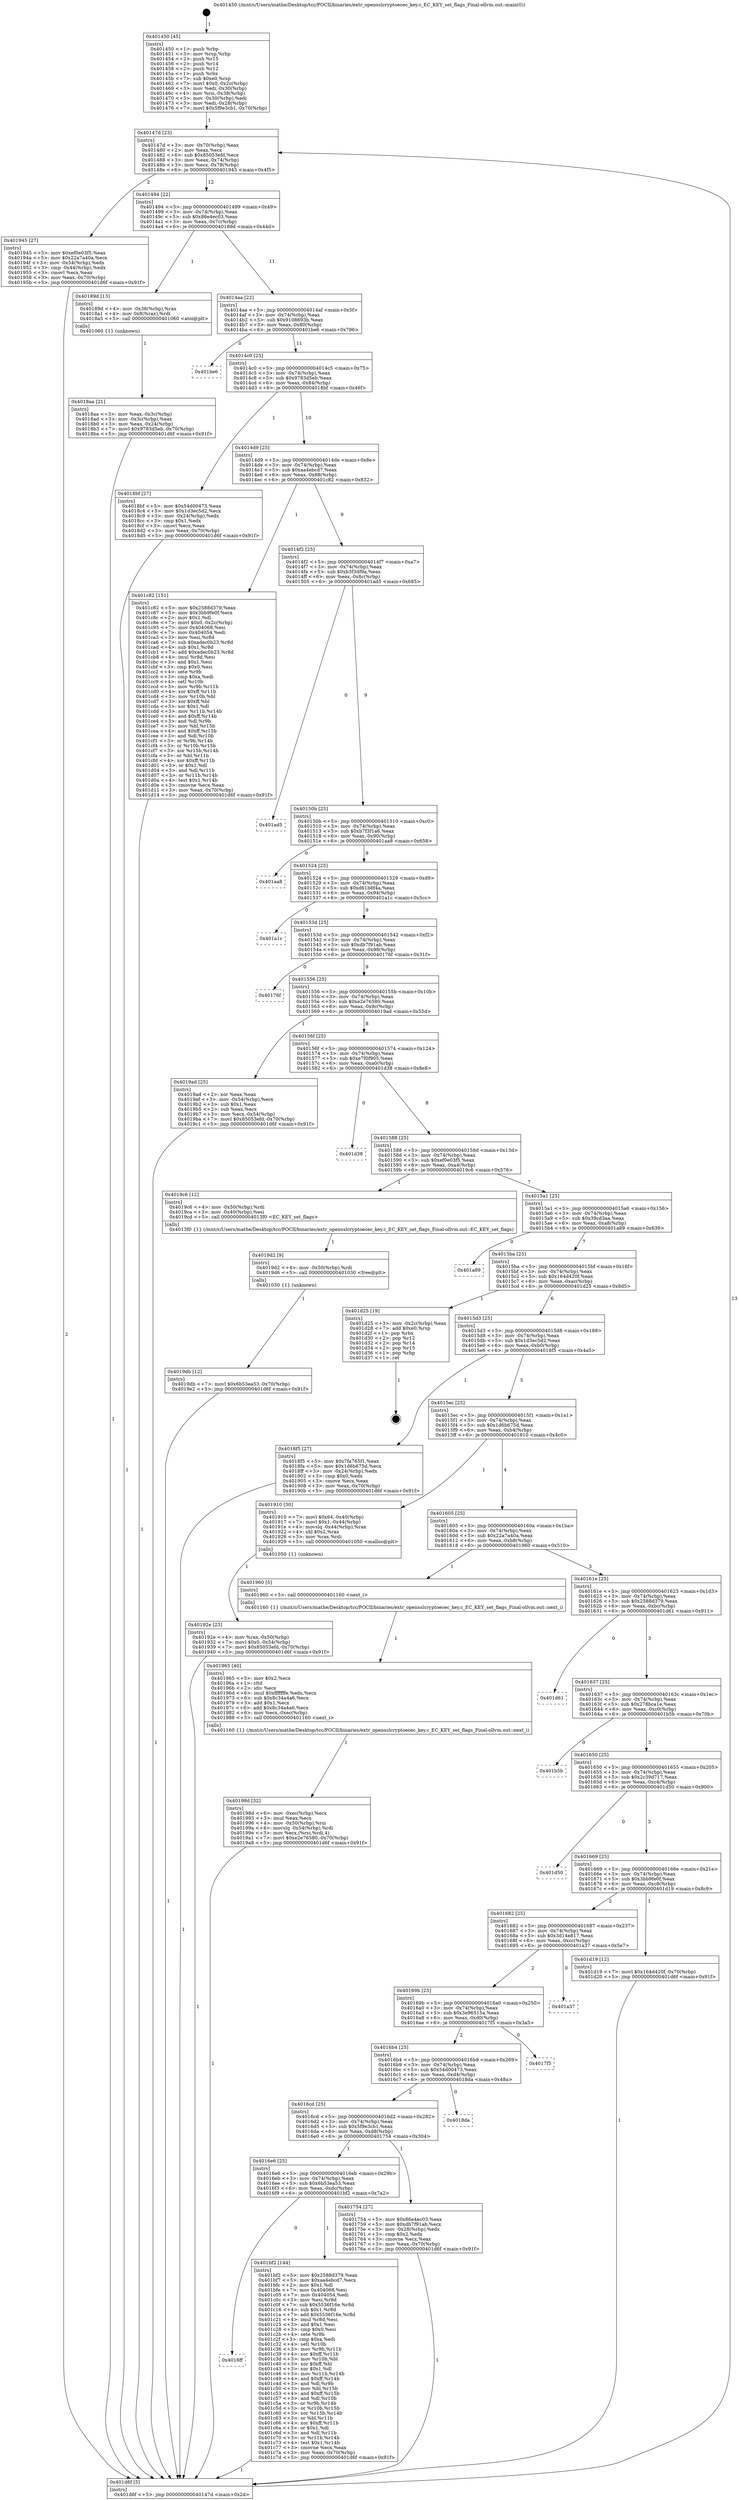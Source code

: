 digraph "0x401450" {
  label = "0x401450 (/mnt/c/Users/mathe/Desktop/tcc/POCII/binaries/extr_opensslcryptoecec_key.c_EC_KEY_set_flags_Final-ollvm.out::main(0))"
  labelloc = "t"
  node[shape=record]

  Entry [label="",width=0.3,height=0.3,shape=circle,fillcolor=black,style=filled]
  "0x40147d" [label="{
     0x40147d [23]\l
     | [instrs]\l
     &nbsp;&nbsp;0x40147d \<+3\>: mov -0x70(%rbp),%eax\l
     &nbsp;&nbsp;0x401480 \<+2\>: mov %eax,%ecx\l
     &nbsp;&nbsp;0x401482 \<+6\>: sub $0x85053efd,%ecx\l
     &nbsp;&nbsp;0x401488 \<+3\>: mov %eax,-0x74(%rbp)\l
     &nbsp;&nbsp;0x40148b \<+3\>: mov %ecx,-0x78(%rbp)\l
     &nbsp;&nbsp;0x40148e \<+6\>: je 0000000000401945 \<main+0x4f5\>\l
  }"]
  "0x401945" [label="{
     0x401945 [27]\l
     | [instrs]\l
     &nbsp;&nbsp;0x401945 \<+5\>: mov $0xef0e03f5,%eax\l
     &nbsp;&nbsp;0x40194a \<+5\>: mov $0x22a7a40a,%ecx\l
     &nbsp;&nbsp;0x40194f \<+3\>: mov -0x54(%rbp),%edx\l
     &nbsp;&nbsp;0x401952 \<+3\>: cmp -0x44(%rbp),%edx\l
     &nbsp;&nbsp;0x401955 \<+3\>: cmovl %ecx,%eax\l
     &nbsp;&nbsp;0x401958 \<+3\>: mov %eax,-0x70(%rbp)\l
     &nbsp;&nbsp;0x40195b \<+5\>: jmp 0000000000401d6f \<main+0x91f\>\l
  }"]
  "0x401494" [label="{
     0x401494 [22]\l
     | [instrs]\l
     &nbsp;&nbsp;0x401494 \<+5\>: jmp 0000000000401499 \<main+0x49\>\l
     &nbsp;&nbsp;0x401499 \<+3\>: mov -0x74(%rbp),%eax\l
     &nbsp;&nbsp;0x40149c \<+5\>: sub $0x86e4ec03,%eax\l
     &nbsp;&nbsp;0x4014a1 \<+3\>: mov %eax,-0x7c(%rbp)\l
     &nbsp;&nbsp;0x4014a4 \<+6\>: je 000000000040189d \<main+0x44d\>\l
  }"]
  Exit [label="",width=0.3,height=0.3,shape=circle,fillcolor=black,style=filled,peripheries=2]
  "0x40189d" [label="{
     0x40189d [13]\l
     | [instrs]\l
     &nbsp;&nbsp;0x40189d \<+4\>: mov -0x38(%rbp),%rax\l
     &nbsp;&nbsp;0x4018a1 \<+4\>: mov 0x8(%rax),%rdi\l
     &nbsp;&nbsp;0x4018a5 \<+5\>: call 0000000000401060 \<atoi@plt\>\l
     | [calls]\l
     &nbsp;&nbsp;0x401060 \{1\} (unknown)\l
  }"]
  "0x4014aa" [label="{
     0x4014aa [22]\l
     | [instrs]\l
     &nbsp;&nbsp;0x4014aa \<+5\>: jmp 00000000004014af \<main+0x5f\>\l
     &nbsp;&nbsp;0x4014af \<+3\>: mov -0x74(%rbp),%eax\l
     &nbsp;&nbsp;0x4014b2 \<+5\>: sub $0x9108693b,%eax\l
     &nbsp;&nbsp;0x4014b7 \<+3\>: mov %eax,-0x80(%rbp)\l
     &nbsp;&nbsp;0x4014ba \<+6\>: je 0000000000401be6 \<main+0x796\>\l
  }"]
  "0x4016ff" [label="{
     0x4016ff\l
  }", style=dashed]
  "0x401be6" [label="{
     0x401be6\l
  }", style=dashed]
  "0x4014c0" [label="{
     0x4014c0 [25]\l
     | [instrs]\l
     &nbsp;&nbsp;0x4014c0 \<+5\>: jmp 00000000004014c5 \<main+0x75\>\l
     &nbsp;&nbsp;0x4014c5 \<+3\>: mov -0x74(%rbp),%eax\l
     &nbsp;&nbsp;0x4014c8 \<+5\>: sub $0x9783d5eb,%eax\l
     &nbsp;&nbsp;0x4014cd \<+6\>: mov %eax,-0x84(%rbp)\l
     &nbsp;&nbsp;0x4014d3 \<+6\>: je 00000000004018bf \<main+0x46f\>\l
  }"]
  "0x401bf2" [label="{
     0x401bf2 [144]\l
     | [instrs]\l
     &nbsp;&nbsp;0x401bf2 \<+5\>: mov $0x2588d379,%eax\l
     &nbsp;&nbsp;0x401bf7 \<+5\>: mov $0xaa4ebcd7,%ecx\l
     &nbsp;&nbsp;0x401bfc \<+2\>: mov $0x1,%dl\l
     &nbsp;&nbsp;0x401bfe \<+7\>: mov 0x404068,%esi\l
     &nbsp;&nbsp;0x401c05 \<+7\>: mov 0x404054,%edi\l
     &nbsp;&nbsp;0x401c0c \<+3\>: mov %esi,%r8d\l
     &nbsp;&nbsp;0x401c0f \<+7\>: sub $0x5536f16e,%r8d\l
     &nbsp;&nbsp;0x401c16 \<+4\>: sub $0x1,%r8d\l
     &nbsp;&nbsp;0x401c1a \<+7\>: add $0x5536f16e,%r8d\l
     &nbsp;&nbsp;0x401c21 \<+4\>: imul %r8d,%esi\l
     &nbsp;&nbsp;0x401c25 \<+3\>: and $0x1,%esi\l
     &nbsp;&nbsp;0x401c28 \<+3\>: cmp $0x0,%esi\l
     &nbsp;&nbsp;0x401c2b \<+4\>: sete %r9b\l
     &nbsp;&nbsp;0x401c2f \<+3\>: cmp $0xa,%edi\l
     &nbsp;&nbsp;0x401c32 \<+4\>: setl %r10b\l
     &nbsp;&nbsp;0x401c36 \<+3\>: mov %r9b,%r11b\l
     &nbsp;&nbsp;0x401c39 \<+4\>: xor $0xff,%r11b\l
     &nbsp;&nbsp;0x401c3d \<+3\>: mov %r10b,%bl\l
     &nbsp;&nbsp;0x401c40 \<+3\>: xor $0xff,%bl\l
     &nbsp;&nbsp;0x401c43 \<+3\>: xor $0x1,%dl\l
     &nbsp;&nbsp;0x401c46 \<+3\>: mov %r11b,%r14b\l
     &nbsp;&nbsp;0x401c49 \<+4\>: and $0xff,%r14b\l
     &nbsp;&nbsp;0x401c4d \<+3\>: and %dl,%r9b\l
     &nbsp;&nbsp;0x401c50 \<+3\>: mov %bl,%r15b\l
     &nbsp;&nbsp;0x401c53 \<+4\>: and $0xff,%r15b\l
     &nbsp;&nbsp;0x401c57 \<+3\>: and %dl,%r10b\l
     &nbsp;&nbsp;0x401c5a \<+3\>: or %r9b,%r14b\l
     &nbsp;&nbsp;0x401c5d \<+3\>: or %r10b,%r15b\l
     &nbsp;&nbsp;0x401c60 \<+3\>: xor %r15b,%r14b\l
     &nbsp;&nbsp;0x401c63 \<+3\>: or %bl,%r11b\l
     &nbsp;&nbsp;0x401c66 \<+4\>: xor $0xff,%r11b\l
     &nbsp;&nbsp;0x401c6a \<+3\>: or $0x1,%dl\l
     &nbsp;&nbsp;0x401c6d \<+3\>: and %dl,%r11b\l
     &nbsp;&nbsp;0x401c70 \<+3\>: or %r11b,%r14b\l
     &nbsp;&nbsp;0x401c73 \<+4\>: test $0x1,%r14b\l
     &nbsp;&nbsp;0x401c77 \<+3\>: cmovne %ecx,%eax\l
     &nbsp;&nbsp;0x401c7a \<+3\>: mov %eax,-0x70(%rbp)\l
     &nbsp;&nbsp;0x401c7d \<+5\>: jmp 0000000000401d6f \<main+0x91f\>\l
  }"]
  "0x4018bf" [label="{
     0x4018bf [27]\l
     | [instrs]\l
     &nbsp;&nbsp;0x4018bf \<+5\>: mov $0x54d00473,%eax\l
     &nbsp;&nbsp;0x4018c4 \<+5\>: mov $0x1d3ec5d2,%ecx\l
     &nbsp;&nbsp;0x4018c9 \<+3\>: mov -0x24(%rbp),%edx\l
     &nbsp;&nbsp;0x4018cc \<+3\>: cmp $0x1,%edx\l
     &nbsp;&nbsp;0x4018cf \<+3\>: cmovl %ecx,%eax\l
     &nbsp;&nbsp;0x4018d2 \<+3\>: mov %eax,-0x70(%rbp)\l
     &nbsp;&nbsp;0x4018d5 \<+5\>: jmp 0000000000401d6f \<main+0x91f\>\l
  }"]
  "0x4014d9" [label="{
     0x4014d9 [25]\l
     | [instrs]\l
     &nbsp;&nbsp;0x4014d9 \<+5\>: jmp 00000000004014de \<main+0x8e\>\l
     &nbsp;&nbsp;0x4014de \<+3\>: mov -0x74(%rbp),%eax\l
     &nbsp;&nbsp;0x4014e1 \<+5\>: sub $0xaa4ebcd7,%eax\l
     &nbsp;&nbsp;0x4014e6 \<+6\>: mov %eax,-0x88(%rbp)\l
     &nbsp;&nbsp;0x4014ec \<+6\>: je 0000000000401c82 \<main+0x832\>\l
  }"]
  "0x4019db" [label="{
     0x4019db [12]\l
     | [instrs]\l
     &nbsp;&nbsp;0x4019db \<+7\>: movl $0x6b53ea53,-0x70(%rbp)\l
     &nbsp;&nbsp;0x4019e2 \<+5\>: jmp 0000000000401d6f \<main+0x91f\>\l
  }"]
  "0x401c82" [label="{
     0x401c82 [151]\l
     | [instrs]\l
     &nbsp;&nbsp;0x401c82 \<+5\>: mov $0x2588d379,%eax\l
     &nbsp;&nbsp;0x401c87 \<+5\>: mov $0x3bb9fe0f,%ecx\l
     &nbsp;&nbsp;0x401c8c \<+2\>: mov $0x1,%dl\l
     &nbsp;&nbsp;0x401c8e \<+7\>: movl $0x0,-0x2c(%rbp)\l
     &nbsp;&nbsp;0x401c95 \<+7\>: mov 0x404068,%esi\l
     &nbsp;&nbsp;0x401c9c \<+7\>: mov 0x404054,%edi\l
     &nbsp;&nbsp;0x401ca3 \<+3\>: mov %esi,%r8d\l
     &nbsp;&nbsp;0x401ca6 \<+7\>: sub $0xadec0b23,%r8d\l
     &nbsp;&nbsp;0x401cad \<+4\>: sub $0x1,%r8d\l
     &nbsp;&nbsp;0x401cb1 \<+7\>: add $0xadec0b23,%r8d\l
     &nbsp;&nbsp;0x401cb8 \<+4\>: imul %r8d,%esi\l
     &nbsp;&nbsp;0x401cbc \<+3\>: and $0x1,%esi\l
     &nbsp;&nbsp;0x401cbf \<+3\>: cmp $0x0,%esi\l
     &nbsp;&nbsp;0x401cc2 \<+4\>: sete %r9b\l
     &nbsp;&nbsp;0x401cc6 \<+3\>: cmp $0xa,%edi\l
     &nbsp;&nbsp;0x401cc9 \<+4\>: setl %r10b\l
     &nbsp;&nbsp;0x401ccd \<+3\>: mov %r9b,%r11b\l
     &nbsp;&nbsp;0x401cd0 \<+4\>: xor $0xff,%r11b\l
     &nbsp;&nbsp;0x401cd4 \<+3\>: mov %r10b,%bl\l
     &nbsp;&nbsp;0x401cd7 \<+3\>: xor $0xff,%bl\l
     &nbsp;&nbsp;0x401cda \<+3\>: xor $0x1,%dl\l
     &nbsp;&nbsp;0x401cdd \<+3\>: mov %r11b,%r14b\l
     &nbsp;&nbsp;0x401ce0 \<+4\>: and $0xff,%r14b\l
     &nbsp;&nbsp;0x401ce4 \<+3\>: and %dl,%r9b\l
     &nbsp;&nbsp;0x401ce7 \<+3\>: mov %bl,%r15b\l
     &nbsp;&nbsp;0x401cea \<+4\>: and $0xff,%r15b\l
     &nbsp;&nbsp;0x401cee \<+3\>: and %dl,%r10b\l
     &nbsp;&nbsp;0x401cf1 \<+3\>: or %r9b,%r14b\l
     &nbsp;&nbsp;0x401cf4 \<+3\>: or %r10b,%r15b\l
     &nbsp;&nbsp;0x401cf7 \<+3\>: xor %r15b,%r14b\l
     &nbsp;&nbsp;0x401cfa \<+3\>: or %bl,%r11b\l
     &nbsp;&nbsp;0x401cfd \<+4\>: xor $0xff,%r11b\l
     &nbsp;&nbsp;0x401d01 \<+3\>: or $0x1,%dl\l
     &nbsp;&nbsp;0x401d04 \<+3\>: and %dl,%r11b\l
     &nbsp;&nbsp;0x401d07 \<+3\>: or %r11b,%r14b\l
     &nbsp;&nbsp;0x401d0a \<+4\>: test $0x1,%r14b\l
     &nbsp;&nbsp;0x401d0e \<+3\>: cmovne %ecx,%eax\l
     &nbsp;&nbsp;0x401d11 \<+3\>: mov %eax,-0x70(%rbp)\l
     &nbsp;&nbsp;0x401d14 \<+5\>: jmp 0000000000401d6f \<main+0x91f\>\l
  }"]
  "0x4014f2" [label="{
     0x4014f2 [25]\l
     | [instrs]\l
     &nbsp;&nbsp;0x4014f2 \<+5\>: jmp 00000000004014f7 \<main+0xa7\>\l
     &nbsp;&nbsp;0x4014f7 \<+3\>: mov -0x74(%rbp),%eax\l
     &nbsp;&nbsp;0x4014fa \<+5\>: sub $0xb3f3df9a,%eax\l
     &nbsp;&nbsp;0x4014ff \<+6\>: mov %eax,-0x8c(%rbp)\l
     &nbsp;&nbsp;0x401505 \<+6\>: je 0000000000401ad5 \<main+0x685\>\l
  }"]
  "0x4019d2" [label="{
     0x4019d2 [9]\l
     | [instrs]\l
     &nbsp;&nbsp;0x4019d2 \<+4\>: mov -0x50(%rbp),%rdi\l
     &nbsp;&nbsp;0x4019d6 \<+5\>: call 0000000000401030 \<free@plt\>\l
     | [calls]\l
     &nbsp;&nbsp;0x401030 \{1\} (unknown)\l
  }"]
  "0x401ad5" [label="{
     0x401ad5\l
  }", style=dashed]
  "0x40150b" [label="{
     0x40150b [25]\l
     | [instrs]\l
     &nbsp;&nbsp;0x40150b \<+5\>: jmp 0000000000401510 \<main+0xc0\>\l
     &nbsp;&nbsp;0x401510 \<+3\>: mov -0x74(%rbp),%eax\l
     &nbsp;&nbsp;0x401513 \<+5\>: sub $0xb7f3f1a6,%eax\l
     &nbsp;&nbsp;0x401518 \<+6\>: mov %eax,-0x90(%rbp)\l
     &nbsp;&nbsp;0x40151e \<+6\>: je 0000000000401aa8 \<main+0x658\>\l
  }"]
  "0x40198d" [label="{
     0x40198d [32]\l
     | [instrs]\l
     &nbsp;&nbsp;0x40198d \<+6\>: mov -0xec(%rbp),%ecx\l
     &nbsp;&nbsp;0x401993 \<+3\>: imul %eax,%ecx\l
     &nbsp;&nbsp;0x401996 \<+4\>: mov -0x50(%rbp),%rsi\l
     &nbsp;&nbsp;0x40199a \<+4\>: movslq -0x54(%rbp),%rdi\l
     &nbsp;&nbsp;0x40199e \<+3\>: mov %ecx,(%rsi,%rdi,4)\l
     &nbsp;&nbsp;0x4019a1 \<+7\>: movl $0xe2e76580,-0x70(%rbp)\l
     &nbsp;&nbsp;0x4019a8 \<+5\>: jmp 0000000000401d6f \<main+0x91f\>\l
  }"]
  "0x401aa8" [label="{
     0x401aa8\l
  }", style=dashed]
  "0x401524" [label="{
     0x401524 [25]\l
     | [instrs]\l
     &nbsp;&nbsp;0x401524 \<+5\>: jmp 0000000000401529 \<main+0xd9\>\l
     &nbsp;&nbsp;0x401529 \<+3\>: mov -0x74(%rbp),%eax\l
     &nbsp;&nbsp;0x40152c \<+5\>: sub $0xd61b8f4a,%eax\l
     &nbsp;&nbsp;0x401531 \<+6\>: mov %eax,-0x94(%rbp)\l
     &nbsp;&nbsp;0x401537 \<+6\>: je 0000000000401a1c \<main+0x5cc\>\l
  }"]
  "0x401965" [label="{
     0x401965 [40]\l
     | [instrs]\l
     &nbsp;&nbsp;0x401965 \<+5\>: mov $0x2,%ecx\l
     &nbsp;&nbsp;0x40196a \<+1\>: cltd\l
     &nbsp;&nbsp;0x40196b \<+2\>: idiv %ecx\l
     &nbsp;&nbsp;0x40196d \<+6\>: imul $0xfffffffe,%edx,%ecx\l
     &nbsp;&nbsp;0x401973 \<+6\>: sub $0x8c34a4a6,%ecx\l
     &nbsp;&nbsp;0x401979 \<+3\>: add $0x1,%ecx\l
     &nbsp;&nbsp;0x40197c \<+6\>: add $0x8c34a4a6,%ecx\l
     &nbsp;&nbsp;0x401982 \<+6\>: mov %ecx,-0xec(%rbp)\l
     &nbsp;&nbsp;0x401988 \<+5\>: call 0000000000401160 \<next_i\>\l
     | [calls]\l
     &nbsp;&nbsp;0x401160 \{1\} (/mnt/c/Users/mathe/Desktop/tcc/POCII/binaries/extr_opensslcryptoecec_key.c_EC_KEY_set_flags_Final-ollvm.out::next_i)\l
  }"]
  "0x401a1c" [label="{
     0x401a1c\l
  }", style=dashed]
  "0x40153d" [label="{
     0x40153d [25]\l
     | [instrs]\l
     &nbsp;&nbsp;0x40153d \<+5\>: jmp 0000000000401542 \<main+0xf2\>\l
     &nbsp;&nbsp;0x401542 \<+3\>: mov -0x74(%rbp),%eax\l
     &nbsp;&nbsp;0x401545 \<+5\>: sub $0xdb7f91ab,%eax\l
     &nbsp;&nbsp;0x40154a \<+6\>: mov %eax,-0x98(%rbp)\l
     &nbsp;&nbsp;0x401550 \<+6\>: je 000000000040176f \<main+0x31f\>\l
  }"]
  "0x40192e" [label="{
     0x40192e [23]\l
     | [instrs]\l
     &nbsp;&nbsp;0x40192e \<+4\>: mov %rax,-0x50(%rbp)\l
     &nbsp;&nbsp;0x401932 \<+7\>: movl $0x0,-0x54(%rbp)\l
     &nbsp;&nbsp;0x401939 \<+7\>: movl $0x85053efd,-0x70(%rbp)\l
     &nbsp;&nbsp;0x401940 \<+5\>: jmp 0000000000401d6f \<main+0x91f\>\l
  }"]
  "0x40176f" [label="{
     0x40176f\l
  }", style=dashed]
  "0x401556" [label="{
     0x401556 [25]\l
     | [instrs]\l
     &nbsp;&nbsp;0x401556 \<+5\>: jmp 000000000040155b \<main+0x10b\>\l
     &nbsp;&nbsp;0x40155b \<+3\>: mov -0x74(%rbp),%eax\l
     &nbsp;&nbsp;0x40155e \<+5\>: sub $0xe2e76580,%eax\l
     &nbsp;&nbsp;0x401563 \<+6\>: mov %eax,-0x9c(%rbp)\l
     &nbsp;&nbsp;0x401569 \<+6\>: je 00000000004019ad \<main+0x55d\>\l
  }"]
  "0x4018aa" [label="{
     0x4018aa [21]\l
     | [instrs]\l
     &nbsp;&nbsp;0x4018aa \<+3\>: mov %eax,-0x3c(%rbp)\l
     &nbsp;&nbsp;0x4018ad \<+3\>: mov -0x3c(%rbp),%eax\l
     &nbsp;&nbsp;0x4018b0 \<+3\>: mov %eax,-0x24(%rbp)\l
     &nbsp;&nbsp;0x4018b3 \<+7\>: movl $0x9783d5eb,-0x70(%rbp)\l
     &nbsp;&nbsp;0x4018ba \<+5\>: jmp 0000000000401d6f \<main+0x91f\>\l
  }"]
  "0x4019ad" [label="{
     0x4019ad [25]\l
     | [instrs]\l
     &nbsp;&nbsp;0x4019ad \<+2\>: xor %eax,%eax\l
     &nbsp;&nbsp;0x4019af \<+3\>: mov -0x54(%rbp),%ecx\l
     &nbsp;&nbsp;0x4019b2 \<+3\>: sub $0x1,%eax\l
     &nbsp;&nbsp;0x4019b5 \<+2\>: sub %eax,%ecx\l
     &nbsp;&nbsp;0x4019b7 \<+3\>: mov %ecx,-0x54(%rbp)\l
     &nbsp;&nbsp;0x4019ba \<+7\>: movl $0x85053efd,-0x70(%rbp)\l
     &nbsp;&nbsp;0x4019c1 \<+5\>: jmp 0000000000401d6f \<main+0x91f\>\l
  }"]
  "0x40156f" [label="{
     0x40156f [25]\l
     | [instrs]\l
     &nbsp;&nbsp;0x40156f \<+5\>: jmp 0000000000401574 \<main+0x124\>\l
     &nbsp;&nbsp;0x401574 \<+3\>: mov -0x74(%rbp),%eax\l
     &nbsp;&nbsp;0x401577 \<+5\>: sub $0xe7f0f905,%eax\l
     &nbsp;&nbsp;0x40157c \<+6\>: mov %eax,-0xa0(%rbp)\l
     &nbsp;&nbsp;0x401582 \<+6\>: je 0000000000401d38 \<main+0x8e8\>\l
  }"]
  "0x401450" [label="{
     0x401450 [45]\l
     | [instrs]\l
     &nbsp;&nbsp;0x401450 \<+1\>: push %rbp\l
     &nbsp;&nbsp;0x401451 \<+3\>: mov %rsp,%rbp\l
     &nbsp;&nbsp;0x401454 \<+2\>: push %r15\l
     &nbsp;&nbsp;0x401456 \<+2\>: push %r14\l
     &nbsp;&nbsp;0x401458 \<+2\>: push %r12\l
     &nbsp;&nbsp;0x40145a \<+1\>: push %rbx\l
     &nbsp;&nbsp;0x40145b \<+7\>: sub $0xe0,%rsp\l
     &nbsp;&nbsp;0x401462 \<+7\>: movl $0x0,-0x2c(%rbp)\l
     &nbsp;&nbsp;0x401469 \<+3\>: mov %edi,-0x30(%rbp)\l
     &nbsp;&nbsp;0x40146c \<+4\>: mov %rsi,-0x38(%rbp)\l
     &nbsp;&nbsp;0x401470 \<+3\>: mov -0x30(%rbp),%edi\l
     &nbsp;&nbsp;0x401473 \<+3\>: mov %edi,-0x28(%rbp)\l
     &nbsp;&nbsp;0x401476 \<+7\>: movl $0x5f9e3cb1,-0x70(%rbp)\l
  }"]
  "0x401d38" [label="{
     0x401d38\l
  }", style=dashed]
  "0x401588" [label="{
     0x401588 [25]\l
     | [instrs]\l
     &nbsp;&nbsp;0x401588 \<+5\>: jmp 000000000040158d \<main+0x13d\>\l
     &nbsp;&nbsp;0x40158d \<+3\>: mov -0x74(%rbp),%eax\l
     &nbsp;&nbsp;0x401590 \<+5\>: sub $0xef0e03f5,%eax\l
     &nbsp;&nbsp;0x401595 \<+6\>: mov %eax,-0xa4(%rbp)\l
     &nbsp;&nbsp;0x40159b \<+6\>: je 00000000004019c6 \<main+0x576\>\l
  }"]
  "0x401d6f" [label="{
     0x401d6f [5]\l
     | [instrs]\l
     &nbsp;&nbsp;0x401d6f \<+5\>: jmp 000000000040147d \<main+0x2d\>\l
  }"]
  "0x4019c6" [label="{
     0x4019c6 [12]\l
     | [instrs]\l
     &nbsp;&nbsp;0x4019c6 \<+4\>: mov -0x50(%rbp),%rdi\l
     &nbsp;&nbsp;0x4019ca \<+3\>: mov -0x40(%rbp),%esi\l
     &nbsp;&nbsp;0x4019cd \<+5\>: call 00000000004013f0 \<EC_KEY_set_flags\>\l
     | [calls]\l
     &nbsp;&nbsp;0x4013f0 \{1\} (/mnt/c/Users/mathe/Desktop/tcc/POCII/binaries/extr_opensslcryptoecec_key.c_EC_KEY_set_flags_Final-ollvm.out::EC_KEY_set_flags)\l
  }"]
  "0x4015a1" [label="{
     0x4015a1 [25]\l
     | [instrs]\l
     &nbsp;&nbsp;0x4015a1 \<+5\>: jmp 00000000004015a6 \<main+0x156\>\l
     &nbsp;&nbsp;0x4015a6 \<+3\>: mov -0x74(%rbp),%eax\l
     &nbsp;&nbsp;0x4015a9 \<+5\>: sub $0x39cd3aa,%eax\l
     &nbsp;&nbsp;0x4015ae \<+6\>: mov %eax,-0xa8(%rbp)\l
     &nbsp;&nbsp;0x4015b4 \<+6\>: je 0000000000401a89 \<main+0x639\>\l
  }"]
  "0x4016e6" [label="{
     0x4016e6 [25]\l
     | [instrs]\l
     &nbsp;&nbsp;0x4016e6 \<+5\>: jmp 00000000004016eb \<main+0x29b\>\l
     &nbsp;&nbsp;0x4016eb \<+3\>: mov -0x74(%rbp),%eax\l
     &nbsp;&nbsp;0x4016ee \<+5\>: sub $0x6b53ea53,%eax\l
     &nbsp;&nbsp;0x4016f3 \<+6\>: mov %eax,-0xdc(%rbp)\l
     &nbsp;&nbsp;0x4016f9 \<+6\>: je 0000000000401bf2 \<main+0x7a2\>\l
  }"]
  "0x401a89" [label="{
     0x401a89\l
  }", style=dashed]
  "0x4015ba" [label="{
     0x4015ba [25]\l
     | [instrs]\l
     &nbsp;&nbsp;0x4015ba \<+5\>: jmp 00000000004015bf \<main+0x16f\>\l
     &nbsp;&nbsp;0x4015bf \<+3\>: mov -0x74(%rbp),%eax\l
     &nbsp;&nbsp;0x4015c2 \<+5\>: sub $0x164d420f,%eax\l
     &nbsp;&nbsp;0x4015c7 \<+6\>: mov %eax,-0xac(%rbp)\l
     &nbsp;&nbsp;0x4015cd \<+6\>: je 0000000000401d25 \<main+0x8d5\>\l
  }"]
  "0x401754" [label="{
     0x401754 [27]\l
     | [instrs]\l
     &nbsp;&nbsp;0x401754 \<+5\>: mov $0x86e4ec03,%eax\l
     &nbsp;&nbsp;0x401759 \<+5\>: mov $0xdb7f91ab,%ecx\l
     &nbsp;&nbsp;0x40175e \<+3\>: mov -0x28(%rbp),%edx\l
     &nbsp;&nbsp;0x401761 \<+3\>: cmp $0x2,%edx\l
     &nbsp;&nbsp;0x401764 \<+3\>: cmovne %ecx,%eax\l
     &nbsp;&nbsp;0x401767 \<+3\>: mov %eax,-0x70(%rbp)\l
     &nbsp;&nbsp;0x40176a \<+5\>: jmp 0000000000401d6f \<main+0x91f\>\l
  }"]
  "0x401d25" [label="{
     0x401d25 [19]\l
     | [instrs]\l
     &nbsp;&nbsp;0x401d25 \<+3\>: mov -0x2c(%rbp),%eax\l
     &nbsp;&nbsp;0x401d28 \<+7\>: add $0xe0,%rsp\l
     &nbsp;&nbsp;0x401d2f \<+1\>: pop %rbx\l
     &nbsp;&nbsp;0x401d30 \<+2\>: pop %r12\l
     &nbsp;&nbsp;0x401d32 \<+2\>: pop %r14\l
     &nbsp;&nbsp;0x401d34 \<+2\>: pop %r15\l
     &nbsp;&nbsp;0x401d36 \<+1\>: pop %rbp\l
     &nbsp;&nbsp;0x401d37 \<+1\>: ret\l
  }"]
  "0x4015d3" [label="{
     0x4015d3 [25]\l
     | [instrs]\l
     &nbsp;&nbsp;0x4015d3 \<+5\>: jmp 00000000004015d8 \<main+0x188\>\l
     &nbsp;&nbsp;0x4015d8 \<+3\>: mov -0x74(%rbp),%eax\l
     &nbsp;&nbsp;0x4015db \<+5\>: sub $0x1d3ec5d2,%eax\l
     &nbsp;&nbsp;0x4015e0 \<+6\>: mov %eax,-0xb0(%rbp)\l
     &nbsp;&nbsp;0x4015e6 \<+6\>: je 00000000004018f5 \<main+0x4a5\>\l
  }"]
  "0x4016cd" [label="{
     0x4016cd [25]\l
     | [instrs]\l
     &nbsp;&nbsp;0x4016cd \<+5\>: jmp 00000000004016d2 \<main+0x282\>\l
     &nbsp;&nbsp;0x4016d2 \<+3\>: mov -0x74(%rbp),%eax\l
     &nbsp;&nbsp;0x4016d5 \<+5\>: sub $0x5f9e3cb1,%eax\l
     &nbsp;&nbsp;0x4016da \<+6\>: mov %eax,-0xd8(%rbp)\l
     &nbsp;&nbsp;0x4016e0 \<+6\>: je 0000000000401754 \<main+0x304\>\l
  }"]
  "0x4018f5" [label="{
     0x4018f5 [27]\l
     | [instrs]\l
     &nbsp;&nbsp;0x4018f5 \<+5\>: mov $0x7fa765f1,%eax\l
     &nbsp;&nbsp;0x4018fa \<+5\>: mov $0x1d6b675d,%ecx\l
     &nbsp;&nbsp;0x4018ff \<+3\>: mov -0x24(%rbp),%edx\l
     &nbsp;&nbsp;0x401902 \<+3\>: cmp $0x0,%edx\l
     &nbsp;&nbsp;0x401905 \<+3\>: cmove %ecx,%eax\l
     &nbsp;&nbsp;0x401908 \<+3\>: mov %eax,-0x70(%rbp)\l
     &nbsp;&nbsp;0x40190b \<+5\>: jmp 0000000000401d6f \<main+0x91f\>\l
  }"]
  "0x4015ec" [label="{
     0x4015ec [25]\l
     | [instrs]\l
     &nbsp;&nbsp;0x4015ec \<+5\>: jmp 00000000004015f1 \<main+0x1a1\>\l
     &nbsp;&nbsp;0x4015f1 \<+3\>: mov -0x74(%rbp),%eax\l
     &nbsp;&nbsp;0x4015f4 \<+5\>: sub $0x1d6b675d,%eax\l
     &nbsp;&nbsp;0x4015f9 \<+6\>: mov %eax,-0xb4(%rbp)\l
     &nbsp;&nbsp;0x4015ff \<+6\>: je 0000000000401910 \<main+0x4c0\>\l
  }"]
  "0x4018da" [label="{
     0x4018da\l
  }", style=dashed]
  "0x401910" [label="{
     0x401910 [30]\l
     | [instrs]\l
     &nbsp;&nbsp;0x401910 \<+7\>: movl $0x64,-0x40(%rbp)\l
     &nbsp;&nbsp;0x401917 \<+7\>: movl $0x1,-0x44(%rbp)\l
     &nbsp;&nbsp;0x40191e \<+4\>: movslq -0x44(%rbp),%rax\l
     &nbsp;&nbsp;0x401922 \<+4\>: shl $0x2,%rax\l
     &nbsp;&nbsp;0x401926 \<+3\>: mov %rax,%rdi\l
     &nbsp;&nbsp;0x401929 \<+5\>: call 0000000000401050 \<malloc@plt\>\l
     | [calls]\l
     &nbsp;&nbsp;0x401050 \{1\} (unknown)\l
  }"]
  "0x401605" [label="{
     0x401605 [25]\l
     | [instrs]\l
     &nbsp;&nbsp;0x401605 \<+5\>: jmp 000000000040160a \<main+0x1ba\>\l
     &nbsp;&nbsp;0x40160a \<+3\>: mov -0x74(%rbp),%eax\l
     &nbsp;&nbsp;0x40160d \<+5\>: sub $0x22a7a40a,%eax\l
     &nbsp;&nbsp;0x401612 \<+6\>: mov %eax,-0xb8(%rbp)\l
     &nbsp;&nbsp;0x401618 \<+6\>: je 0000000000401960 \<main+0x510\>\l
  }"]
  "0x4016b4" [label="{
     0x4016b4 [25]\l
     | [instrs]\l
     &nbsp;&nbsp;0x4016b4 \<+5\>: jmp 00000000004016b9 \<main+0x269\>\l
     &nbsp;&nbsp;0x4016b9 \<+3\>: mov -0x74(%rbp),%eax\l
     &nbsp;&nbsp;0x4016bc \<+5\>: sub $0x54d00473,%eax\l
     &nbsp;&nbsp;0x4016c1 \<+6\>: mov %eax,-0xd4(%rbp)\l
     &nbsp;&nbsp;0x4016c7 \<+6\>: je 00000000004018da \<main+0x48a\>\l
  }"]
  "0x401960" [label="{
     0x401960 [5]\l
     | [instrs]\l
     &nbsp;&nbsp;0x401960 \<+5\>: call 0000000000401160 \<next_i\>\l
     | [calls]\l
     &nbsp;&nbsp;0x401160 \{1\} (/mnt/c/Users/mathe/Desktop/tcc/POCII/binaries/extr_opensslcryptoecec_key.c_EC_KEY_set_flags_Final-ollvm.out::next_i)\l
  }"]
  "0x40161e" [label="{
     0x40161e [25]\l
     | [instrs]\l
     &nbsp;&nbsp;0x40161e \<+5\>: jmp 0000000000401623 \<main+0x1d3\>\l
     &nbsp;&nbsp;0x401623 \<+3\>: mov -0x74(%rbp),%eax\l
     &nbsp;&nbsp;0x401626 \<+5\>: sub $0x2588d379,%eax\l
     &nbsp;&nbsp;0x40162b \<+6\>: mov %eax,-0xbc(%rbp)\l
     &nbsp;&nbsp;0x401631 \<+6\>: je 0000000000401d61 \<main+0x911\>\l
  }"]
  "0x4017f5" [label="{
     0x4017f5\l
  }", style=dashed]
  "0x401d61" [label="{
     0x401d61\l
  }", style=dashed]
  "0x401637" [label="{
     0x401637 [25]\l
     | [instrs]\l
     &nbsp;&nbsp;0x401637 \<+5\>: jmp 000000000040163c \<main+0x1ec\>\l
     &nbsp;&nbsp;0x40163c \<+3\>: mov -0x74(%rbp),%eax\l
     &nbsp;&nbsp;0x40163f \<+5\>: sub $0x278bca1e,%eax\l
     &nbsp;&nbsp;0x401644 \<+6\>: mov %eax,-0xc0(%rbp)\l
     &nbsp;&nbsp;0x40164a \<+6\>: je 0000000000401b5b \<main+0x70b\>\l
  }"]
  "0x40169b" [label="{
     0x40169b [25]\l
     | [instrs]\l
     &nbsp;&nbsp;0x40169b \<+5\>: jmp 00000000004016a0 \<main+0x250\>\l
     &nbsp;&nbsp;0x4016a0 \<+3\>: mov -0x74(%rbp),%eax\l
     &nbsp;&nbsp;0x4016a3 \<+5\>: sub $0x3e96515a,%eax\l
     &nbsp;&nbsp;0x4016a8 \<+6\>: mov %eax,-0xd0(%rbp)\l
     &nbsp;&nbsp;0x4016ae \<+6\>: je 00000000004017f5 \<main+0x3a5\>\l
  }"]
  "0x401b5b" [label="{
     0x401b5b\l
  }", style=dashed]
  "0x401650" [label="{
     0x401650 [25]\l
     | [instrs]\l
     &nbsp;&nbsp;0x401650 \<+5\>: jmp 0000000000401655 \<main+0x205\>\l
     &nbsp;&nbsp;0x401655 \<+3\>: mov -0x74(%rbp),%eax\l
     &nbsp;&nbsp;0x401658 \<+5\>: sub $0x2c39d717,%eax\l
     &nbsp;&nbsp;0x40165d \<+6\>: mov %eax,-0xc4(%rbp)\l
     &nbsp;&nbsp;0x401663 \<+6\>: je 0000000000401d50 \<main+0x900\>\l
  }"]
  "0x401a37" [label="{
     0x401a37\l
  }", style=dashed]
  "0x401d50" [label="{
     0x401d50\l
  }", style=dashed]
  "0x401669" [label="{
     0x401669 [25]\l
     | [instrs]\l
     &nbsp;&nbsp;0x401669 \<+5\>: jmp 000000000040166e \<main+0x21e\>\l
     &nbsp;&nbsp;0x40166e \<+3\>: mov -0x74(%rbp),%eax\l
     &nbsp;&nbsp;0x401671 \<+5\>: sub $0x3bb9fe0f,%eax\l
     &nbsp;&nbsp;0x401676 \<+6\>: mov %eax,-0xc8(%rbp)\l
     &nbsp;&nbsp;0x40167c \<+6\>: je 0000000000401d19 \<main+0x8c9\>\l
  }"]
  "0x401682" [label="{
     0x401682 [25]\l
     | [instrs]\l
     &nbsp;&nbsp;0x401682 \<+5\>: jmp 0000000000401687 \<main+0x237\>\l
     &nbsp;&nbsp;0x401687 \<+3\>: mov -0x74(%rbp),%eax\l
     &nbsp;&nbsp;0x40168a \<+5\>: sub $0x3d14e817,%eax\l
     &nbsp;&nbsp;0x40168f \<+6\>: mov %eax,-0xcc(%rbp)\l
     &nbsp;&nbsp;0x401695 \<+6\>: je 0000000000401a37 \<main+0x5e7\>\l
  }"]
  "0x401d19" [label="{
     0x401d19 [12]\l
     | [instrs]\l
     &nbsp;&nbsp;0x401d19 \<+7\>: movl $0x164d420f,-0x70(%rbp)\l
     &nbsp;&nbsp;0x401d20 \<+5\>: jmp 0000000000401d6f \<main+0x91f\>\l
  }"]
  Entry -> "0x401450" [label=" 1"]
  "0x40147d" -> "0x401945" [label=" 2"]
  "0x40147d" -> "0x401494" [label=" 12"]
  "0x401d25" -> Exit [label=" 1"]
  "0x401494" -> "0x40189d" [label=" 1"]
  "0x401494" -> "0x4014aa" [label=" 11"]
  "0x401d19" -> "0x401d6f" [label=" 1"]
  "0x4014aa" -> "0x401be6" [label=" 0"]
  "0x4014aa" -> "0x4014c0" [label=" 11"]
  "0x401c82" -> "0x401d6f" [label=" 1"]
  "0x4014c0" -> "0x4018bf" [label=" 1"]
  "0x4014c0" -> "0x4014d9" [label=" 10"]
  "0x401bf2" -> "0x401d6f" [label=" 1"]
  "0x4014d9" -> "0x401c82" [label=" 1"]
  "0x4014d9" -> "0x4014f2" [label=" 9"]
  "0x4016e6" -> "0x401bf2" [label=" 1"]
  "0x4014f2" -> "0x401ad5" [label=" 0"]
  "0x4014f2" -> "0x40150b" [label=" 9"]
  "0x4016e6" -> "0x4016ff" [label=" 0"]
  "0x40150b" -> "0x401aa8" [label=" 0"]
  "0x40150b" -> "0x401524" [label=" 9"]
  "0x4019db" -> "0x401d6f" [label=" 1"]
  "0x401524" -> "0x401a1c" [label=" 0"]
  "0x401524" -> "0x40153d" [label=" 9"]
  "0x4019d2" -> "0x4019db" [label=" 1"]
  "0x40153d" -> "0x40176f" [label=" 0"]
  "0x40153d" -> "0x401556" [label=" 9"]
  "0x4019c6" -> "0x4019d2" [label=" 1"]
  "0x401556" -> "0x4019ad" [label=" 1"]
  "0x401556" -> "0x40156f" [label=" 8"]
  "0x4019ad" -> "0x401d6f" [label=" 1"]
  "0x40156f" -> "0x401d38" [label=" 0"]
  "0x40156f" -> "0x401588" [label=" 8"]
  "0x40198d" -> "0x401d6f" [label=" 1"]
  "0x401588" -> "0x4019c6" [label=" 1"]
  "0x401588" -> "0x4015a1" [label=" 7"]
  "0x401965" -> "0x40198d" [label=" 1"]
  "0x4015a1" -> "0x401a89" [label=" 0"]
  "0x4015a1" -> "0x4015ba" [label=" 7"]
  "0x401960" -> "0x401965" [label=" 1"]
  "0x4015ba" -> "0x401d25" [label=" 1"]
  "0x4015ba" -> "0x4015d3" [label=" 6"]
  "0x401945" -> "0x401d6f" [label=" 2"]
  "0x4015d3" -> "0x4018f5" [label=" 1"]
  "0x4015d3" -> "0x4015ec" [label=" 5"]
  "0x401910" -> "0x40192e" [label=" 1"]
  "0x4015ec" -> "0x401910" [label=" 1"]
  "0x4015ec" -> "0x401605" [label=" 4"]
  "0x4018f5" -> "0x401d6f" [label=" 1"]
  "0x401605" -> "0x401960" [label=" 1"]
  "0x401605" -> "0x40161e" [label=" 3"]
  "0x4018aa" -> "0x401d6f" [label=" 1"]
  "0x40161e" -> "0x401d61" [label=" 0"]
  "0x40161e" -> "0x401637" [label=" 3"]
  "0x40189d" -> "0x4018aa" [label=" 1"]
  "0x401637" -> "0x401b5b" [label=" 0"]
  "0x401637" -> "0x401650" [label=" 3"]
  "0x401450" -> "0x40147d" [label=" 1"]
  "0x401650" -> "0x401d50" [label=" 0"]
  "0x401650" -> "0x401669" [label=" 3"]
  "0x401754" -> "0x401d6f" [label=" 1"]
  "0x401669" -> "0x401d19" [label=" 1"]
  "0x401669" -> "0x401682" [label=" 2"]
  "0x4016cd" -> "0x4016e6" [label=" 1"]
  "0x401682" -> "0x401a37" [label=" 0"]
  "0x401682" -> "0x40169b" [label=" 2"]
  "0x401d6f" -> "0x40147d" [label=" 13"]
  "0x40169b" -> "0x4017f5" [label=" 0"]
  "0x40169b" -> "0x4016b4" [label=" 2"]
  "0x4018bf" -> "0x401d6f" [label=" 1"]
  "0x4016b4" -> "0x4018da" [label=" 0"]
  "0x4016b4" -> "0x4016cd" [label=" 2"]
  "0x40192e" -> "0x401d6f" [label=" 1"]
  "0x4016cd" -> "0x401754" [label=" 1"]
}
